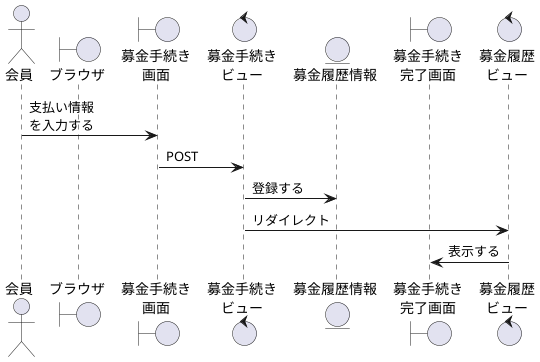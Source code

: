 @startuml money
actor "会員" as user
boundary "ブラウザ" as brz
boundary "募金手続き\n画面" as MoneyPs
control "募金手続き\nビュー" as MoneyPv
entity "募金履歴情報" as Moneyhistory
boundary "募金手続き\n完了画面" as MoneyPOKv
control "募金履歴\nビュー" as Moneyhistoryv

user -> MoneyPs:支払い情報\nを入力する
MoneyPs -> MoneyPv:POST
MoneyPv -> Moneyhistory:登録する
MoneyPv -> Moneyhistoryv:リダイレクト
MoneyPOKv <- Moneyhistoryv:表示する
@enduml